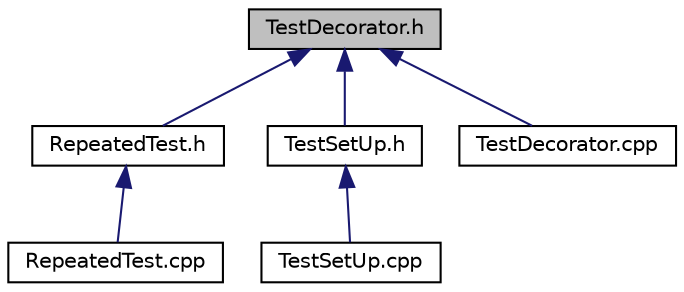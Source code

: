 digraph "TestDecorator.h"
{
  edge [fontname="Helvetica",fontsize="10",labelfontname="Helvetica",labelfontsize="10"];
  node [fontname="Helvetica",fontsize="10",shape=record];
  Node7 [label="TestDecorator.h",height=0.2,width=0.4,color="black", fillcolor="grey75", style="filled", fontcolor="black"];
  Node7 -> Node8 [dir="back",color="midnightblue",fontsize="10",style="solid",fontname="Helvetica"];
  Node8 [label="RepeatedTest.h",height=0.2,width=0.4,color="black", fillcolor="white", style="filled",URL="$_repeated_test_8h.html"];
  Node8 -> Node9 [dir="back",color="midnightblue",fontsize="10",style="solid",fontname="Helvetica"];
  Node9 [label="RepeatedTest.cpp",height=0.2,width=0.4,color="black", fillcolor="white", style="filled",URL="$_repeated_test_8cpp.html"];
  Node7 -> Node10 [dir="back",color="midnightblue",fontsize="10",style="solid",fontname="Helvetica"];
  Node10 [label="TestSetUp.h",height=0.2,width=0.4,color="black", fillcolor="white", style="filled",URL="$_test_set_up_8h.html"];
  Node10 -> Node11 [dir="back",color="midnightblue",fontsize="10",style="solid",fontname="Helvetica"];
  Node11 [label="TestSetUp.cpp",height=0.2,width=0.4,color="black", fillcolor="white", style="filled",URL="$_test_set_up_8cpp.html"];
  Node7 -> Node12 [dir="back",color="midnightblue",fontsize="10",style="solid",fontname="Helvetica"];
  Node12 [label="TestDecorator.cpp",height=0.2,width=0.4,color="black", fillcolor="white", style="filled",URL="$_test_decorator_8cpp.html"];
}
